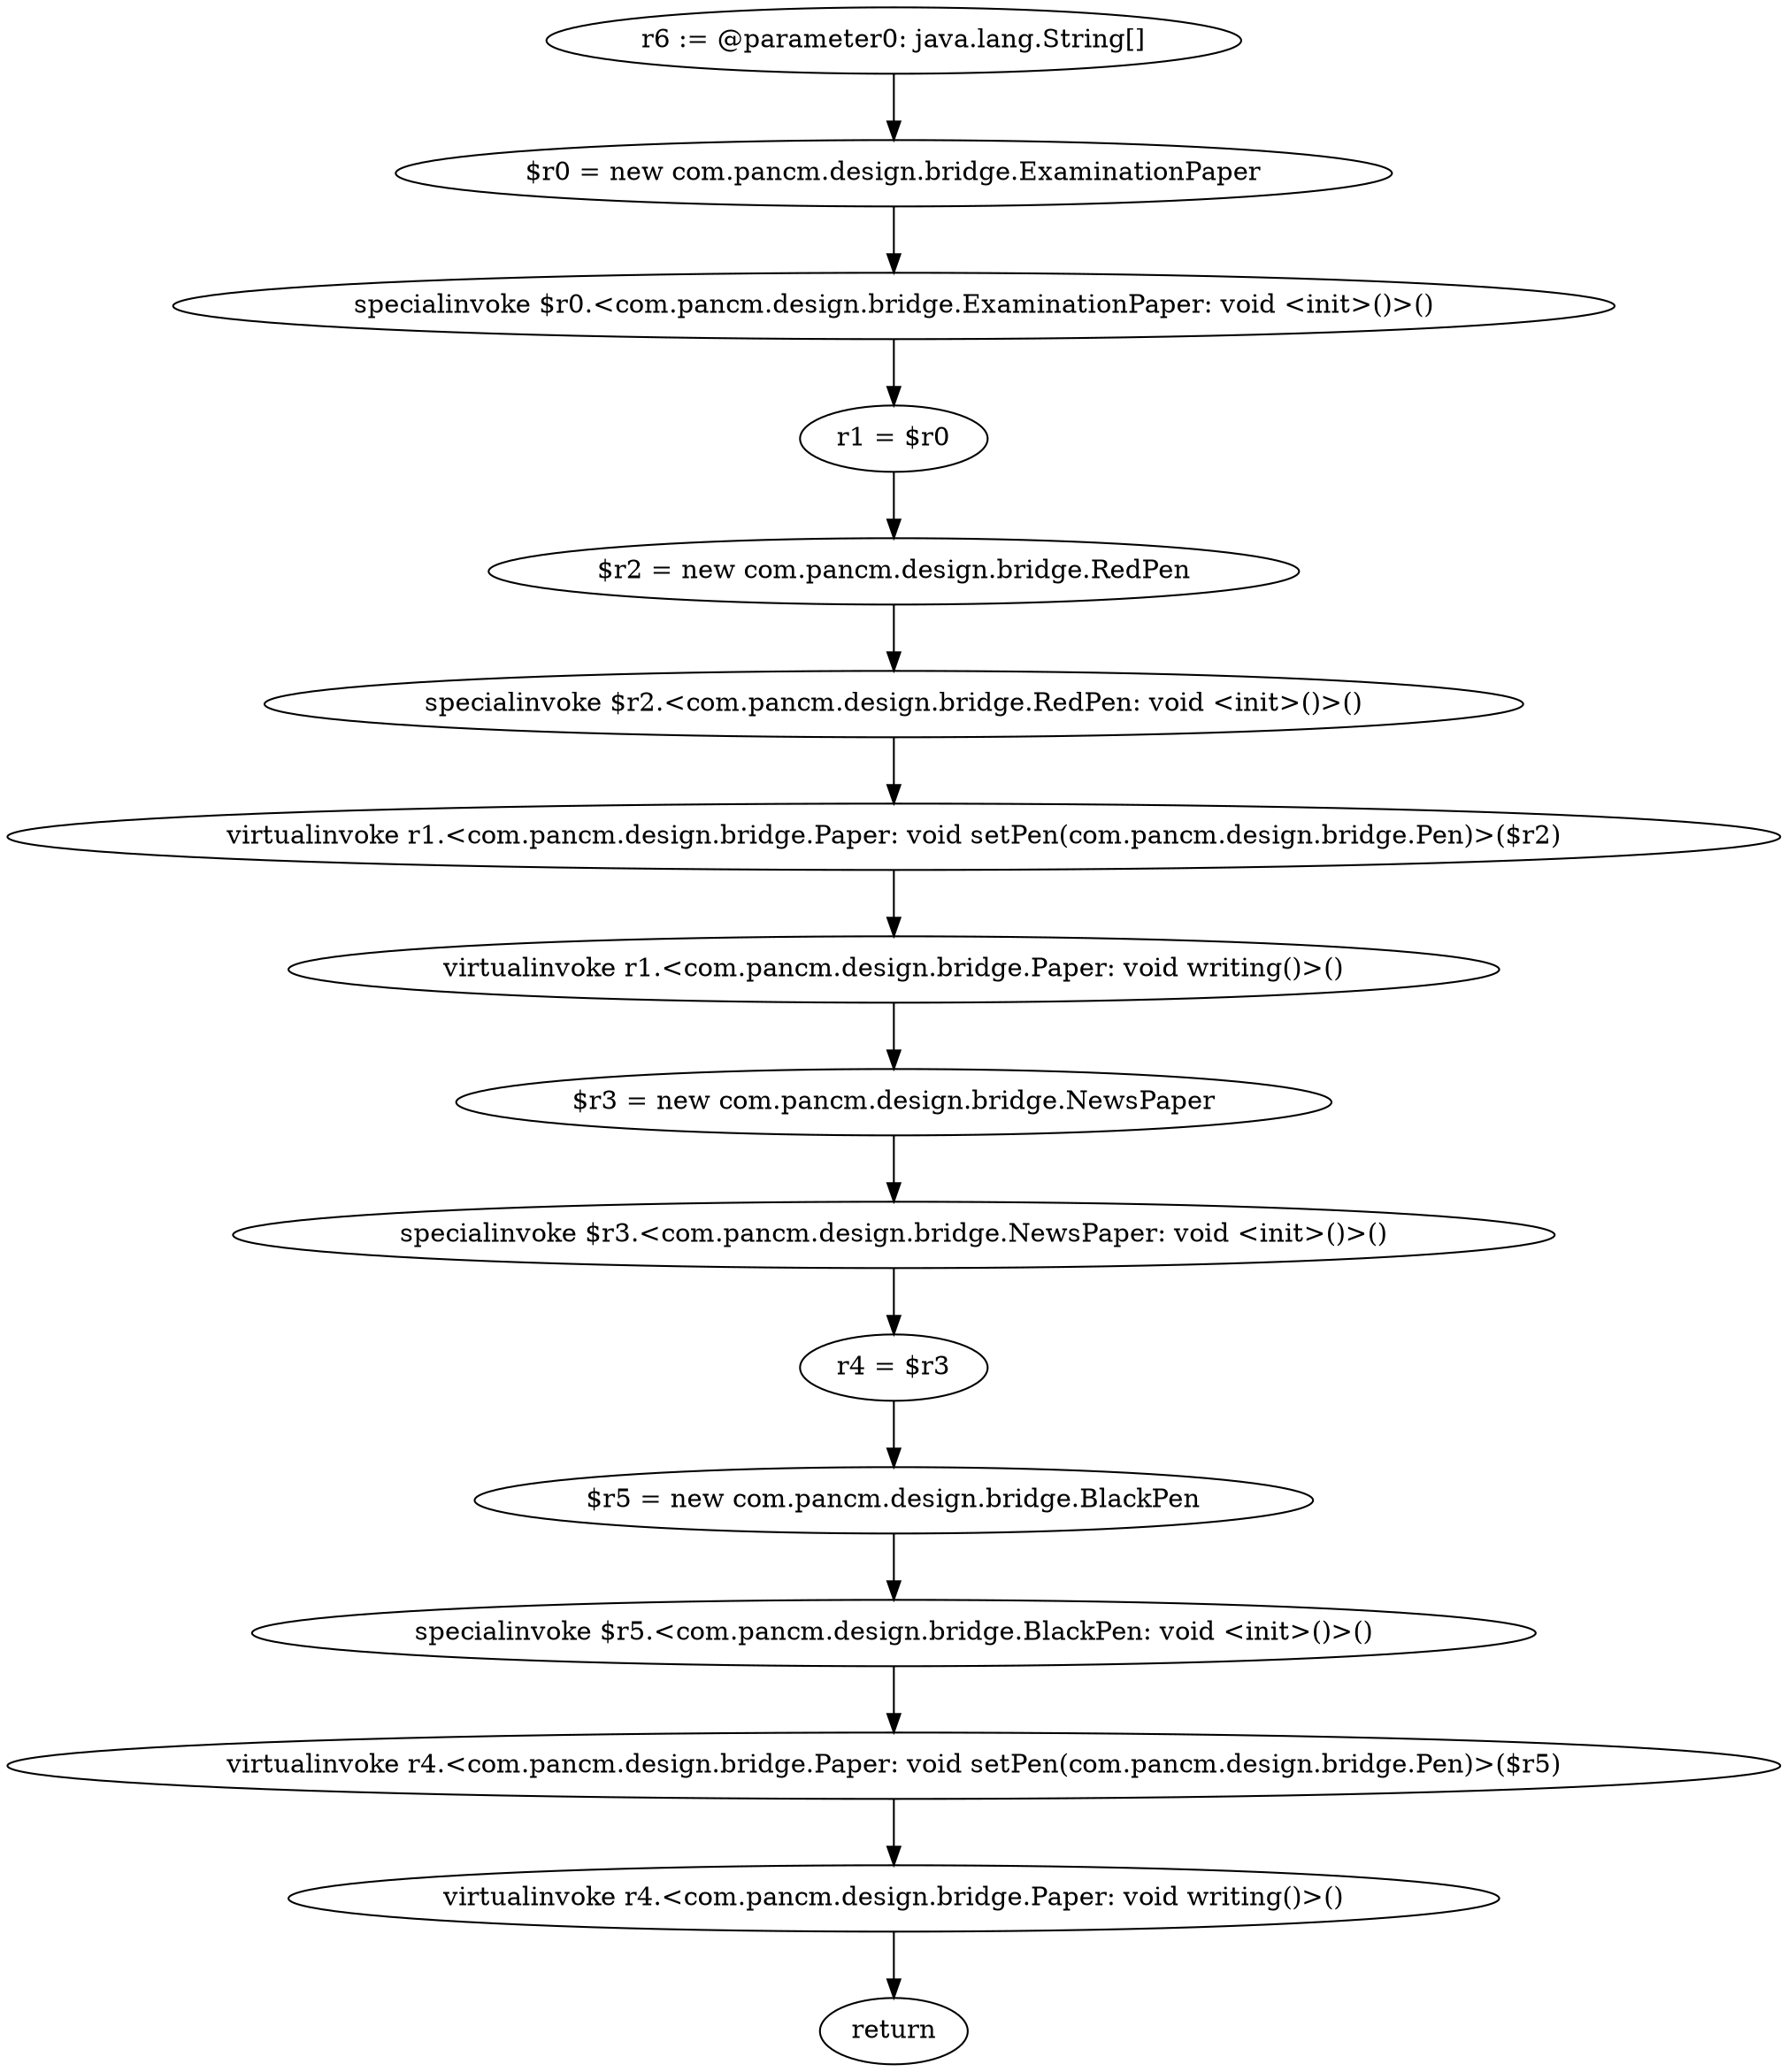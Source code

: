 digraph "unitGraph" {
    "r6 := @parameter0: java.lang.String[]"
    "$r0 = new com.pancm.design.bridge.ExaminationPaper"
    "specialinvoke $r0.<com.pancm.design.bridge.ExaminationPaper: void <init>()>()"
    "r1 = $r0"
    "$r2 = new com.pancm.design.bridge.RedPen"
    "specialinvoke $r2.<com.pancm.design.bridge.RedPen: void <init>()>()"
    "virtualinvoke r1.<com.pancm.design.bridge.Paper: void setPen(com.pancm.design.bridge.Pen)>($r2)"
    "virtualinvoke r1.<com.pancm.design.bridge.Paper: void writing()>()"
    "$r3 = new com.pancm.design.bridge.NewsPaper"
    "specialinvoke $r3.<com.pancm.design.bridge.NewsPaper: void <init>()>()"
    "r4 = $r3"
    "$r5 = new com.pancm.design.bridge.BlackPen"
    "specialinvoke $r5.<com.pancm.design.bridge.BlackPen: void <init>()>()"
    "virtualinvoke r4.<com.pancm.design.bridge.Paper: void setPen(com.pancm.design.bridge.Pen)>($r5)"
    "virtualinvoke r4.<com.pancm.design.bridge.Paper: void writing()>()"
    "return"
    "r6 := @parameter0: java.lang.String[]"->"$r0 = new com.pancm.design.bridge.ExaminationPaper";
    "$r0 = new com.pancm.design.bridge.ExaminationPaper"->"specialinvoke $r0.<com.pancm.design.bridge.ExaminationPaper: void <init>()>()";
    "specialinvoke $r0.<com.pancm.design.bridge.ExaminationPaper: void <init>()>()"->"r1 = $r0";
    "r1 = $r0"->"$r2 = new com.pancm.design.bridge.RedPen";
    "$r2 = new com.pancm.design.bridge.RedPen"->"specialinvoke $r2.<com.pancm.design.bridge.RedPen: void <init>()>()";
    "specialinvoke $r2.<com.pancm.design.bridge.RedPen: void <init>()>()"->"virtualinvoke r1.<com.pancm.design.bridge.Paper: void setPen(com.pancm.design.bridge.Pen)>($r2)";
    "virtualinvoke r1.<com.pancm.design.bridge.Paper: void setPen(com.pancm.design.bridge.Pen)>($r2)"->"virtualinvoke r1.<com.pancm.design.bridge.Paper: void writing()>()";
    "virtualinvoke r1.<com.pancm.design.bridge.Paper: void writing()>()"->"$r3 = new com.pancm.design.bridge.NewsPaper";
    "$r3 = new com.pancm.design.bridge.NewsPaper"->"specialinvoke $r3.<com.pancm.design.bridge.NewsPaper: void <init>()>()";
    "specialinvoke $r3.<com.pancm.design.bridge.NewsPaper: void <init>()>()"->"r4 = $r3";
    "r4 = $r3"->"$r5 = new com.pancm.design.bridge.BlackPen";
    "$r5 = new com.pancm.design.bridge.BlackPen"->"specialinvoke $r5.<com.pancm.design.bridge.BlackPen: void <init>()>()";
    "specialinvoke $r5.<com.pancm.design.bridge.BlackPen: void <init>()>()"->"virtualinvoke r4.<com.pancm.design.bridge.Paper: void setPen(com.pancm.design.bridge.Pen)>($r5)";
    "virtualinvoke r4.<com.pancm.design.bridge.Paper: void setPen(com.pancm.design.bridge.Pen)>($r5)"->"virtualinvoke r4.<com.pancm.design.bridge.Paper: void writing()>()";
    "virtualinvoke r4.<com.pancm.design.bridge.Paper: void writing()>()"->"return";
}
